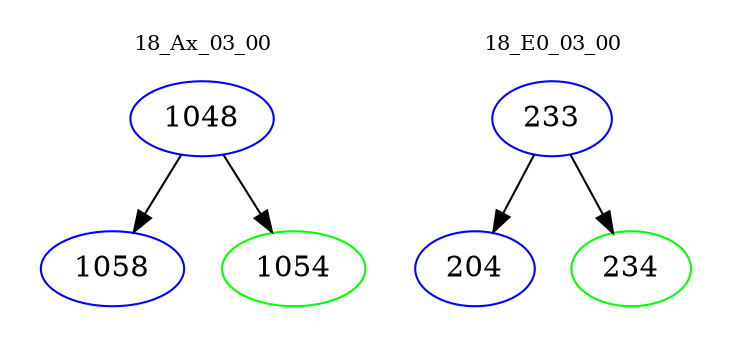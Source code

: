 digraph{
subgraph cluster_0 {
color = white
label = "18_Ax_03_00";
fontsize=10;
T0_1048 [label="1048", color="blue"]
T0_1048 -> T0_1058 [color="black"]
T0_1058 [label="1058", color="blue"]
T0_1048 -> T0_1054 [color="black"]
T0_1054 [label="1054", color="green"]
}
subgraph cluster_1 {
color = white
label = "18_E0_03_00";
fontsize=10;
T1_233 [label="233", color="blue"]
T1_233 -> T1_204 [color="black"]
T1_204 [label="204", color="blue"]
T1_233 -> T1_234 [color="black"]
T1_234 [label="234", color="green"]
}
}
